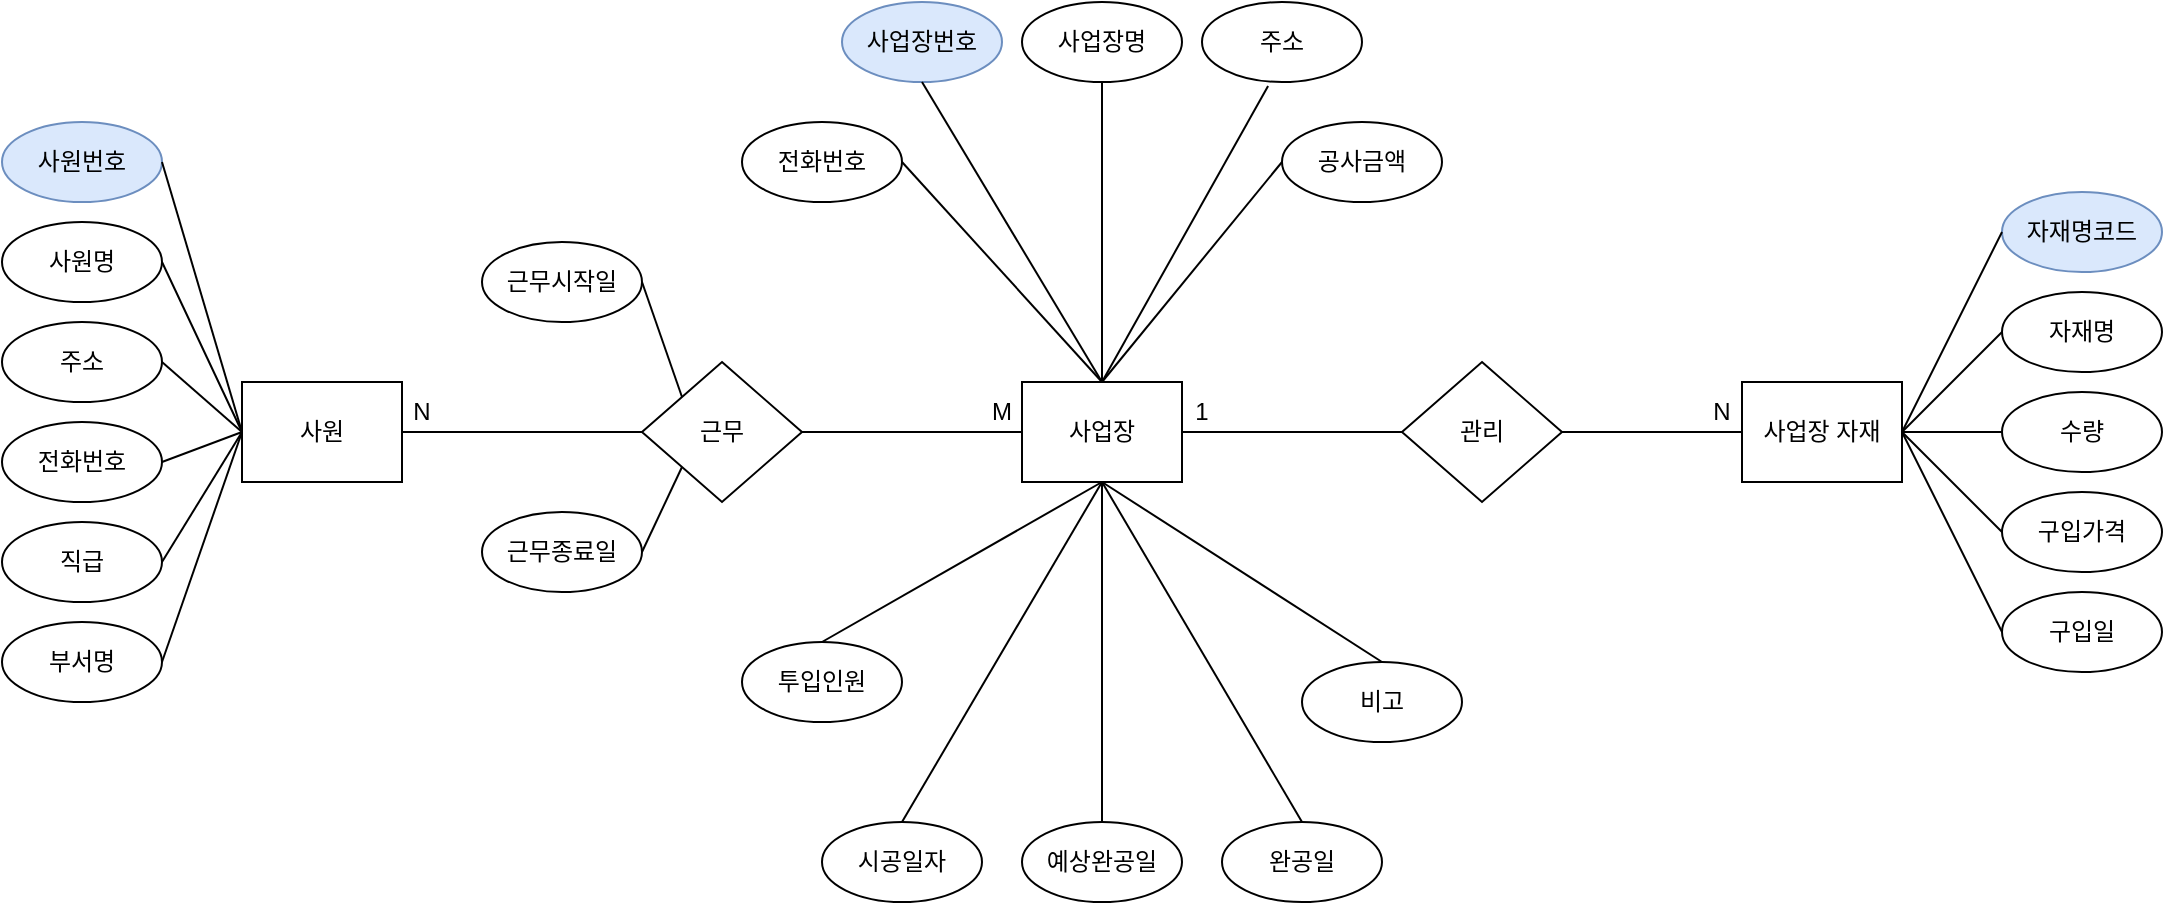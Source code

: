 <mxfile version="13.9.9" type="device"><diagram id="qYdNwaj11IZC7otQmqY8" name="페이지-1"><mxGraphModel dx="1422" dy="822" grid="1" gridSize="10" guides="1" tooltips="1" connect="1" arrows="1" fold="1" page="1" pageScale="1" pageWidth="1390" pageHeight="980" math="0" shadow="0"><root><mxCell id="0"/><mxCell id="1" parent="0"/><mxCell id="4XYc7vCkyKPXadEzFFv9-1" value="사원" style="rounded=0;whiteSpace=wrap;html=1;" vertex="1" parent="1"><mxGeometry x="240" y="250" width="80" height="50" as="geometry"/></mxCell><mxCell id="4XYc7vCkyKPXadEzFFv9-2" value="사업장" style="rounded=0;whiteSpace=wrap;html=1;" vertex="1" parent="1"><mxGeometry x="630" y="250" width="80" height="50" as="geometry"/></mxCell><mxCell id="4XYc7vCkyKPXadEzFFv9-3" value="사업장 자재" style="rounded=0;whiteSpace=wrap;html=1;" vertex="1" parent="1"><mxGeometry x="990" y="250" width="80" height="50" as="geometry"/></mxCell><mxCell id="4XYc7vCkyKPXadEzFFv9-4" value="근무" style="rhombus;whiteSpace=wrap;html=1;" vertex="1" parent="1"><mxGeometry x="440" y="240" width="80" height="70" as="geometry"/></mxCell><mxCell id="4XYc7vCkyKPXadEzFFv9-5" value="관리" style="rhombus;whiteSpace=wrap;html=1;" vertex="1" parent="1"><mxGeometry x="820" y="240" width="80" height="70" as="geometry"/></mxCell><mxCell id="4XYc7vCkyKPXadEzFFv9-6" value="" style="endArrow=none;html=1;exitX=1;exitY=0.5;exitDx=0;exitDy=0;entryX=0;entryY=0.5;entryDx=0;entryDy=0;" edge="1" parent="1" source="4XYc7vCkyKPXadEzFFv9-1" target="4XYc7vCkyKPXadEzFFv9-4"><mxGeometry width="50" height="50" relative="1" as="geometry"><mxPoint x="340" y="290" as="sourcePoint"/><mxPoint x="390" y="240" as="targetPoint"/></mxGeometry></mxCell><mxCell id="4XYc7vCkyKPXadEzFFv9-7" value="" style="endArrow=none;html=1;exitX=1;exitY=0.5;exitDx=0;exitDy=0;entryX=0;entryY=0.5;entryDx=0;entryDy=0;" edge="1" parent="1" source="4XYc7vCkyKPXadEzFFv9-4" target="4XYc7vCkyKPXadEzFFv9-2"><mxGeometry width="50" height="50" relative="1" as="geometry"><mxPoint x="530" y="274.5" as="sourcePoint"/><mxPoint x="650" y="274.5" as="targetPoint"/></mxGeometry></mxCell><mxCell id="4XYc7vCkyKPXadEzFFv9-8" value="" style="endArrow=none;html=1;exitX=1;exitY=0.5;exitDx=0;exitDy=0;" edge="1" parent="1" source="4XYc7vCkyKPXadEzFFv9-2"><mxGeometry width="50" height="50" relative="1" as="geometry"><mxPoint x="750" y="275" as="sourcePoint"/><mxPoint x="820" y="275" as="targetPoint"/></mxGeometry></mxCell><mxCell id="4XYc7vCkyKPXadEzFFv9-9" value="" style="endArrow=none;html=1;exitX=1;exitY=0.5;exitDx=0;exitDy=0;entryX=0;entryY=0.5;entryDx=0;entryDy=0;" edge="1" parent="1" source="4XYc7vCkyKPXadEzFFv9-5" target="4XYc7vCkyKPXadEzFFv9-3"><mxGeometry width="50" height="50" relative="1" as="geometry"><mxPoint x="910" y="274.5" as="sourcePoint"/><mxPoint x="1000" y="274.5" as="targetPoint"/></mxGeometry></mxCell><mxCell id="4XYc7vCkyKPXadEzFFv9-10" value="부서명" style="ellipse;whiteSpace=wrap;html=1;" vertex="1" parent="1"><mxGeometry x="120" y="370" width="80" height="40" as="geometry"/></mxCell><mxCell id="4XYc7vCkyKPXadEzFFv9-11" value="직급" style="ellipse;whiteSpace=wrap;html=1;" vertex="1" parent="1"><mxGeometry x="120" y="320" width="80" height="40" as="geometry"/></mxCell><mxCell id="4XYc7vCkyKPXadEzFFv9-12" value="전화번호" style="ellipse;whiteSpace=wrap;html=1;" vertex="1" parent="1"><mxGeometry x="120" y="270" width="80" height="40" as="geometry"/></mxCell><mxCell id="4XYc7vCkyKPXadEzFFv9-13" value="주소" style="ellipse;whiteSpace=wrap;html=1;" vertex="1" parent="1"><mxGeometry x="120" y="220" width="80" height="40" as="geometry"/></mxCell><mxCell id="4XYc7vCkyKPXadEzFFv9-14" value="사원명" style="ellipse;whiteSpace=wrap;html=1;" vertex="1" parent="1"><mxGeometry x="120" y="170" width="80" height="40" as="geometry"/></mxCell><mxCell id="4XYc7vCkyKPXadEzFFv9-15" value="사원번호" style="ellipse;whiteSpace=wrap;html=1;fillColor=#dae8fc;strokeColor=#6c8ebf;" vertex="1" parent="1"><mxGeometry x="120" y="120" width="80" height="40" as="geometry"/></mxCell><mxCell id="4XYc7vCkyKPXadEzFFv9-16" value="" style="endArrow=none;html=1;entryX=1;entryY=0.5;entryDx=0;entryDy=0;exitX=0;exitY=0.5;exitDx=0;exitDy=0;" edge="1" parent="1" source="4XYc7vCkyKPXadEzFFv9-1" target="4XYc7vCkyKPXadEzFFv9-15"><mxGeometry width="50" height="50" relative="1" as="geometry"><mxPoint x="210" y="210" as="sourcePoint"/><mxPoint x="260" y="160" as="targetPoint"/></mxGeometry></mxCell><mxCell id="4XYc7vCkyKPXadEzFFv9-17" value="" style="endArrow=none;html=1;entryX=1;entryY=0.5;entryDx=0;entryDy=0;exitX=0;exitY=0.5;exitDx=0;exitDy=0;" edge="1" parent="1" source="4XYc7vCkyKPXadEzFFv9-1" target="4XYc7vCkyKPXadEzFFv9-14"><mxGeometry width="50" height="50" relative="1" as="geometry"><mxPoint x="280" y="180" as="sourcePoint"/><mxPoint x="210" y="150" as="targetPoint"/></mxGeometry></mxCell><mxCell id="4XYc7vCkyKPXadEzFFv9-18" value="" style="endArrow=none;html=1;exitX=0;exitY=0.5;exitDx=0;exitDy=0;entryX=1;entryY=0.5;entryDx=0;entryDy=0;" edge="1" parent="1" source="4XYc7vCkyKPXadEzFFv9-1" target="4XYc7vCkyKPXadEzFFv9-13"><mxGeometry width="50" height="50" relative="1" as="geometry"><mxPoint x="240" y="325" as="sourcePoint"/><mxPoint x="210" y="240" as="targetPoint"/></mxGeometry></mxCell><mxCell id="4XYc7vCkyKPXadEzFFv9-21" value="" style="endArrow=none;html=1;entryX=1;entryY=0.5;entryDx=0;entryDy=0;exitX=0;exitY=0.5;exitDx=0;exitDy=0;" edge="1" parent="1" source="4XYc7vCkyKPXadEzFFv9-1" target="4XYc7vCkyKPXadEzFFv9-12"><mxGeometry width="50" height="50" relative="1" as="geometry"><mxPoint x="230" y="310" as="sourcePoint"/><mxPoint x="210" y="250" as="targetPoint"/></mxGeometry></mxCell><mxCell id="4XYc7vCkyKPXadEzFFv9-22" value="" style="endArrow=none;html=1;entryX=1;entryY=0.5;entryDx=0;entryDy=0;exitX=0;exitY=0.5;exitDx=0;exitDy=0;" edge="1" parent="1" source="4XYc7vCkyKPXadEzFFv9-1" target="4XYc7vCkyKPXadEzFFv9-11"><mxGeometry width="50" height="50" relative="1" as="geometry"><mxPoint x="220" y="320" as="sourcePoint"/><mxPoint x="210" y="340" as="targetPoint"/></mxGeometry></mxCell><mxCell id="4XYc7vCkyKPXadEzFFv9-23" value="" style="endArrow=none;html=1;entryX=1;entryY=0.5;entryDx=0;entryDy=0;exitX=0;exitY=0.5;exitDx=0;exitDy=0;" edge="1" parent="1" source="4XYc7vCkyKPXadEzFFv9-1" target="4XYc7vCkyKPXadEzFFv9-10"><mxGeometry width="50" height="50" relative="1" as="geometry"><mxPoint x="270" y="320" as="sourcePoint"/><mxPoint x="230" y="385" as="targetPoint"/></mxGeometry></mxCell><mxCell id="4XYc7vCkyKPXadEzFFv9-25" value="전화번호" style="ellipse;whiteSpace=wrap;html=1;" vertex="1" parent="1"><mxGeometry x="490" y="120" width="80" height="40" as="geometry"/></mxCell><mxCell id="4XYc7vCkyKPXadEzFFv9-27" value="공사금액" style="ellipse;whiteSpace=wrap;html=1;" vertex="1" parent="1"><mxGeometry x="760" y="120" width="80" height="40" as="geometry"/></mxCell><mxCell id="4XYc7vCkyKPXadEzFFv9-28" value="사업장번호" style="ellipse;whiteSpace=wrap;html=1;fillColor=#dae8fc;strokeColor=#6c8ebf;" vertex="1" parent="1"><mxGeometry x="540" y="60" width="80" height="40" as="geometry"/></mxCell><mxCell id="4XYc7vCkyKPXadEzFFv9-29" value="사업장명" style="ellipse;whiteSpace=wrap;html=1;" vertex="1" parent="1"><mxGeometry x="630" y="60" width="80" height="40" as="geometry"/></mxCell><mxCell id="4XYc7vCkyKPXadEzFFv9-30" value="주소" style="ellipse;whiteSpace=wrap;html=1;" vertex="1" parent="1"><mxGeometry x="720" y="60" width="80" height="40" as="geometry"/></mxCell><mxCell id="4XYc7vCkyKPXadEzFFv9-31" value="비고" style="ellipse;whiteSpace=wrap;html=1;" vertex="1" parent="1"><mxGeometry x="770" y="390" width="80" height="40" as="geometry"/></mxCell><mxCell id="4XYc7vCkyKPXadEzFFv9-32" value="투입인원" style="ellipse;whiteSpace=wrap;html=1;" vertex="1" parent="1"><mxGeometry x="490" y="380" width="80" height="40" as="geometry"/></mxCell><mxCell id="4XYc7vCkyKPXadEzFFv9-33" value="완공일" style="ellipse;whiteSpace=wrap;html=1;" vertex="1" parent="1"><mxGeometry x="730" y="470" width="80" height="40" as="geometry"/></mxCell><mxCell id="4XYc7vCkyKPXadEzFFv9-34" value="예상완공일" style="ellipse;whiteSpace=wrap;html=1;" vertex="1" parent="1"><mxGeometry x="630" y="470" width="80" height="40" as="geometry"/></mxCell><mxCell id="4XYc7vCkyKPXadEzFFv9-35" value="시공일자" style="ellipse;whiteSpace=wrap;html=1;" vertex="1" parent="1"><mxGeometry x="530" y="470" width="80" height="40" as="geometry"/></mxCell><mxCell id="4XYc7vCkyKPXadEzFFv9-36" value="" style="endArrow=none;html=1;entryX=0.5;entryY=0;entryDx=0;entryDy=0;exitX=1;exitY=0.5;exitDx=0;exitDy=0;" edge="1" parent="1" source="4XYc7vCkyKPXadEzFFv9-25" target="4XYc7vCkyKPXadEzFFv9-2"><mxGeometry width="50" height="50" relative="1" as="geometry"><mxPoint x="610" y="235" as="sourcePoint"/><mxPoint x="660" y="185" as="targetPoint"/></mxGeometry></mxCell><mxCell id="4XYc7vCkyKPXadEzFFv9-37" value="" style="endArrow=none;html=1;exitX=0.5;exitY=1;exitDx=0;exitDy=0;" edge="1" parent="1" source="4XYc7vCkyKPXadEzFFv9-28"><mxGeometry width="50" height="50" relative="1" as="geometry"><mxPoint x="620" y="230" as="sourcePoint"/><mxPoint x="670" y="250" as="targetPoint"/></mxGeometry></mxCell><mxCell id="4XYc7vCkyKPXadEzFFv9-38" value="" style="endArrow=none;html=1;exitX=0.5;exitY=1;exitDx=0;exitDy=0;" edge="1" parent="1" source="4XYc7vCkyKPXadEzFFv9-29"><mxGeometry width="50" height="50" relative="1" as="geometry"><mxPoint x="600" y="190" as="sourcePoint"/><mxPoint x="670" y="250" as="targetPoint"/></mxGeometry></mxCell><mxCell id="4XYc7vCkyKPXadEzFFv9-39" value="" style="endArrow=none;html=1;exitX=0.413;exitY=1.05;exitDx=0;exitDy=0;exitPerimeter=0;" edge="1" parent="1" source="4XYc7vCkyKPXadEzFFv9-30"><mxGeometry width="50" height="50" relative="1" as="geometry"><mxPoint x="690" y="190" as="sourcePoint"/><mxPoint x="670" y="250" as="targetPoint"/></mxGeometry></mxCell><mxCell id="4XYc7vCkyKPXadEzFFv9-40" value="" style="endArrow=none;html=1;exitX=0;exitY=0.5;exitDx=0;exitDy=0;" edge="1" parent="1" source="4XYc7vCkyKPXadEzFFv9-27"><mxGeometry width="50" height="50" relative="1" as="geometry"><mxPoint x="773.04" y="192" as="sourcePoint"/><mxPoint x="670" y="250" as="targetPoint"/></mxGeometry></mxCell><mxCell id="4XYc7vCkyKPXadEzFFv9-41" value="" style="endArrow=none;html=1;entryX=0.5;entryY=1;entryDx=0;entryDy=0;exitX=0.5;exitY=0;exitDx=0;exitDy=0;" edge="1" parent="1" source="4XYc7vCkyKPXadEzFFv9-32" target="4XYc7vCkyKPXadEzFFv9-2"><mxGeometry width="50" height="50" relative="1" as="geometry"><mxPoint x="540" y="350" as="sourcePoint"/><mxPoint x="680" y="260" as="targetPoint"/></mxGeometry></mxCell><mxCell id="4XYc7vCkyKPXadEzFFv9-42" value="" style="endArrow=none;html=1;exitX=0.5;exitY=0;exitDx=0;exitDy=0;" edge="1" parent="1" source="4XYc7vCkyKPXadEzFFv9-35"><mxGeometry width="50" height="50" relative="1" as="geometry"><mxPoint x="620" y="350" as="sourcePoint"/><mxPoint x="670" y="300" as="targetPoint"/></mxGeometry></mxCell><mxCell id="4XYc7vCkyKPXadEzFFv9-43" value="" style="endArrow=none;html=1;exitX=0.5;exitY=0;exitDx=0;exitDy=0;entryX=0.5;entryY=1;entryDx=0;entryDy=0;" edge="1" parent="1" source="4XYc7vCkyKPXadEzFFv9-34" target="4XYc7vCkyKPXadEzFFv9-2"><mxGeometry width="50" height="50" relative="1" as="geometry"><mxPoint x="600" y="390" as="sourcePoint"/><mxPoint x="680" y="310" as="targetPoint"/></mxGeometry></mxCell><mxCell id="4XYc7vCkyKPXadEzFFv9-44" value="" style="endArrow=none;html=1;exitX=0.5;exitY=0;exitDx=0;exitDy=0;" edge="1" parent="1" source="4XYc7vCkyKPXadEzFFv9-33"><mxGeometry width="50" height="50" relative="1" as="geometry"><mxPoint x="690" y="390" as="sourcePoint"/><mxPoint x="670" y="300" as="targetPoint"/></mxGeometry></mxCell><mxCell id="4XYc7vCkyKPXadEzFFv9-45" value="" style="endArrow=none;html=1;exitX=0.5;exitY=0;exitDx=0;exitDy=0;entryX=0.5;entryY=1;entryDx=0;entryDy=0;" edge="1" parent="1" source="4XYc7vCkyKPXadEzFFv9-31" target="4XYc7vCkyKPXadEzFFv9-2"><mxGeometry width="50" height="50" relative="1" as="geometry"><mxPoint x="790" y="390" as="sourcePoint"/><mxPoint x="680" y="310" as="targetPoint"/></mxGeometry></mxCell><mxCell id="4XYc7vCkyKPXadEzFFv9-46" value="구입가격" style="ellipse;whiteSpace=wrap;html=1;" vertex="1" parent="1"><mxGeometry x="1120" y="305" width="80" height="40" as="geometry"/></mxCell><mxCell id="4XYc7vCkyKPXadEzFFv9-47" value="수량" style="ellipse;whiteSpace=wrap;html=1;" vertex="1" parent="1"><mxGeometry x="1120" y="255" width="80" height="40" as="geometry"/></mxCell><mxCell id="4XYc7vCkyKPXadEzFFv9-48" value="자재명코드" style="ellipse;whiteSpace=wrap;html=1;fillColor=#dae8fc;strokeColor=#6c8ebf;" vertex="1" parent="1"><mxGeometry x="1120" y="155" width="80" height="40" as="geometry"/></mxCell><mxCell id="4XYc7vCkyKPXadEzFFv9-49" value="자재명" style="ellipse;whiteSpace=wrap;html=1;" vertex="1" parent="1"><mxGeometry x="1120" y="205" width="80" height="40" as="geometry"/></mxCell><mxCell id="4XYc7vCkyKPXadEzFFv9-50" value="" style="endArrow=none;html=1;entryX=0;entryY=0.5;entryDx=0;entryDy=0;exitX=1;exitY=0.5;exitDx=0;exitDy=0;" edge="1" parent="1" source="4XYc7vCkyKPXadEzFFv9-3" target="4XYc7vCkyKPXadEzFFv9-48"><mxGeometry width="50" height="50" relative="1" as="geometry"><mxPoint x="1010" y="185" as="sourcePoint"/><mxPoint x="1060" y="135" as="targetPoint"/></mxGeometry></mxCell><mxCell id="4XYc7vCkyKPXadEzFFv9-51" value="" style="endArrow=none;html=1;entryX=0;entryY=0.5;entryDx=0;entryDy=0;exitX=1;exitY=0.5;exitDx=0;exitDy=0;" edge="1" parent="1" source="4XYc7vCkyKPXadEzFFv9-3" target="4XYc7vCkyKPXadEzFFv9-49"><mxGeometry width="50" height="50" relative="1" as="geometry"><mxPoint x="1080" y="285" as="sourcePoint"/><mxPoint x="1110" y="200" as="targetPoint"/></mxGeometry></mxCell><mxCell id="4XYc7vCkyKPXadEzFFv9-52" value="" style="endArrow=none;html=1;entryX=0;entryY=0.5;entryDx=0;entryDy=0;exitX=1;exitY=0.5;exitDx=0;exitDy=0;" edge="1" parent="1" source="4XYc7vCkyKPXadEzFFv9-3" target="4XYc7vCkyKPXadEzFFv9-47"><mxGeometry width="50" height="50" relative="1" as="geometry"><mxPoint x="1080" y="285" as="sourcePoint"/><mxPoint x="1110" y="250" as="targetPoint"/></mxGeometry></mxCell><mxCell id="4XYc7vCkyKPXadEzFFv9-53" value="" style="endArrow=none;html=1;entryX=0;entryY=0.5;entryDx=0;entryDy=0;exitX=1;exitY=0.5;exitDx=0;exitDy=0;" edge="1" parent="1" source="4XYc7vCkyKPXadEzFFv9-3" target="4XYc7vCkyKPXadEzFFv9-46"><mxGeometry width="50" height="50" relative="1" as="geometry"><mxPoint x="1080" y="285" as="sourcePoint"/><mxPoint x="1110" y="300" as="targetPoint"/></mxGeometry></mxCell><mxCell id="4XYc7vCkyKPXadEzFFv9-54" value="구입일" style="ellipse;whiteSpace=wrap;html=1;" vertex="1" parent="1"><mxGeometry x="1120" y="355" width="80" height="40" as="geometry"/></mxCell><mxCell id="4XYc7vCkyKPXadEzFFv9-55" value="" style="endArrow=none;html=1;entryX=0;entryY=0.5;entryDx=0;entryDy=0;exitX=1;exitY=0.5;exitDx=0;exitDy=0;" edge="1" parent="1" source="4XYc7vCkyKPXadEzFFv9-3" target="4XYc7vCkyKPXadEzFFv9-54"><mxGeometry width="50" height="50" relative="1" as="geometry"><mxPoint x="1080" y="285" as="sourcePoint"/><mxPoint x="1110" y="350" as="targetPoint"/></mxGeometry></mxCell><mxCell id="4XYc7vCkyKPXadEzFFv9-57" value="근무종료일" style="ellipse;whiteSpace=wrap;html=1;" vertex="1" parent="1"><mxGeometry x="360" y="315" width="80" height="40" as="geometry"/></mxCell><mxCell id="4XYc7vCkyKPXadEzFFv9-58" value="근무시작일" style="ellipse;whiteSpace=wrap;html=1;" vertex="1" parent="1"><mxGeometry x="360" y="180" width="80" height="40" as="geometry"/></mxCell><mxCell id="4XYc7vCkyKPXadEzFFv9-59" value="" style="endArrow=none;html=1;exitX=1;exitY=0.5;exitDx=0;exitDy=0;entryX=0;entryY=0;entryDx=0;entryDy=0;" edge="1" parent="1" source="4XYc7vCkyKPXadEzFFv9-58" target="4XYc7vCkyKPXadEzFFv9-4"><mxGeometry width="50" height="50" relative="1" as="geometry"><mxPoint x="700" y="430" as="sourcePoint"/><mxPoint x="750" y="380" as="targetPoint"/></mxGeometry></mxCell><mxCell id="4XYc7vCkyKPXadEzFFv9-60" value="" style="endArrow=none;html=1;exitX=0;exitY=1;exitDx=0;exitDy=0;entryX=1;entryY=0.5;entryDx=0;entryDy=0;" edge="1" parent="1" source="4XYc7vCkyKPXadEzFFv9-4" target="4XYc7vCkyKPXadEzFFv9-57"><mxGeometry width="50" height="50" relative="1" as="geometry"><mxPoint x="440" y="340" as="sourcePoint"/><mxPoint x="480" y="380" as="targetPoint"/></mxGeometry></mxCell><mxCell id="4XYc7vCkyKPXadEzFFv9-61" value="N" style="text;html=1;strokeColor=none;fillColor=none;align=center;verticalAlign=middle;whiteSpace=wrap;rounded=0;" vertex="1" parent="1"><mxGeometry x="310" y="255" width="40" height="20" as="geometry"/></mxCell><mxCell id="4XYc7vCkyKPXadEzFFv9-62" value="M" style="text;html=1;strokeColor=none;fillColor=none;align=center;verticalAlign=middle;whiteSpace=wrap;rounded=0;" vertex="1" parent="1"><mxGeometry x="600" y="255" width="40" height="20" as="geometry"/></mxCell><mxCell id="4XYc7vCkyKPXadEzFFv9-63" value="1" style="text;html=1;strokeColor=none;fillColor=none;align=center;verticalAlign=middle;whiteSpace=wrap;rounded=0;" vertex="1" parent="1"><mxGeometry x="700" y="255" width="40" height="20" as="geometry"/></mxCell><mxCell id="4XYc7vCkyKPXadEzFFv9-64" value="N" style="text;html=1;strokeColor=none;fillColor=none;align=center;verticalAlign=middle;whiteSpace=wrap;rounded=0;" vertex="1" parent="1"><mxGeometry x="960" y="255" width="40" height="20" as="geometry"/></mxCell></root></mxGraphModel></diagram></mxfile>